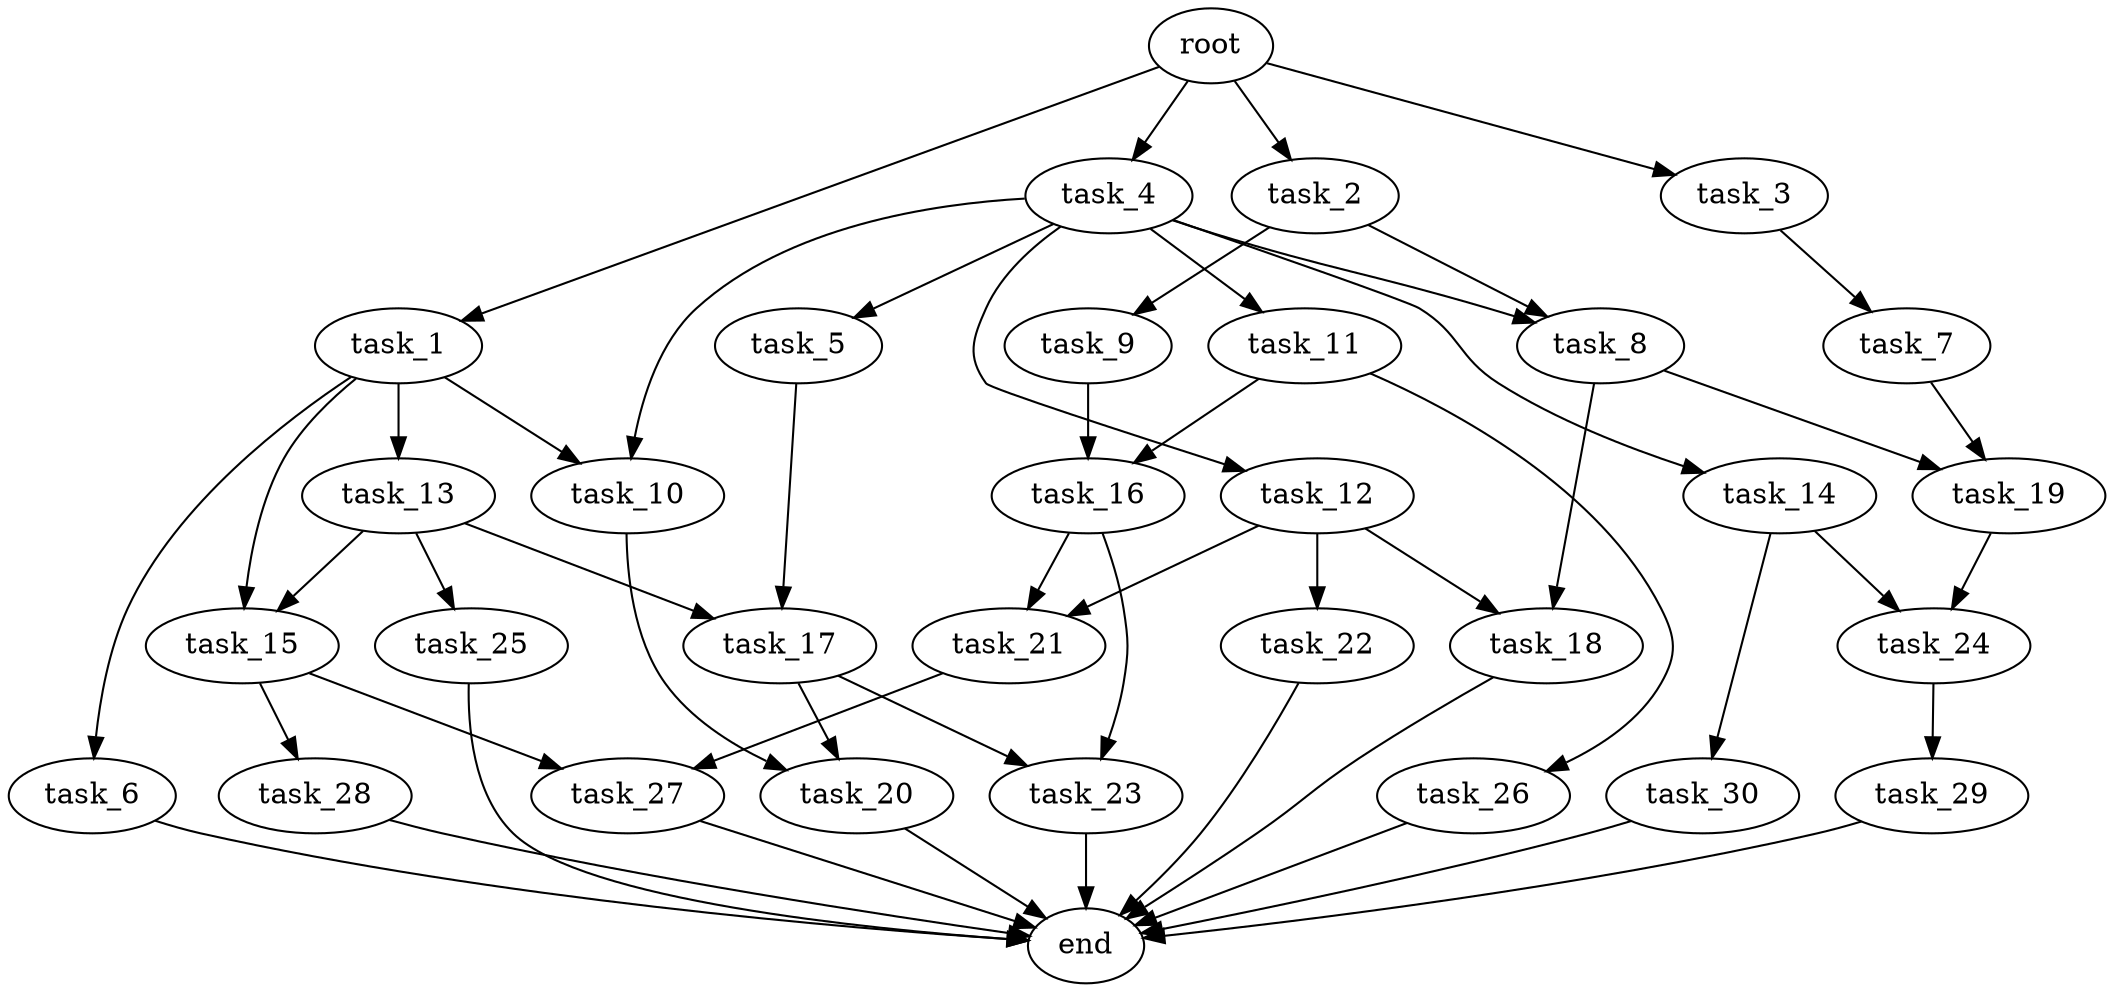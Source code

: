 digraph G {
  root [size="0.000000e+00"];
  task_1 [size="9.241457e+09"];
  task_2 [size="8.968569e+08"];
  task_3 [size="6.717804e+09"];
  task_4 [size="4.235982e+09"];
  task_5 [size="3.483730e+09"];
  task_6 [size="3.208063e+09"];
  task_7 [size="5.939178e+09"];
  task_8 [size="2.430441e+08"];
  task_9 [size="3.048884e+09"];
  task_10 [size="9.876532e+09"];
  task_11 [size="6.162594e+09"];
  task_12 [size="9.901602e+09"];
  task_13 [size="4.422659e+09"];
  task_14 [size="1.459039e+09"];
  task_15 [size="4.497306e+08"];
  task_16 [size="8.181901e+09"];
  task_17 [size="1.997652e+09"];
  task_18 [size="3.738834e+09"];
  task_19 [size="7.577580e+09"];
  task_20 [size="8.527789e+09"];
  task_21 [size="1.124605e+09"];
  task_22 [size="5.463256e+08"];
  task_23 [size="9.489460e+09"];
  task_24 [size="9.267370e+09"];
  task_25 [size="8.687655e+09"];
  task_26 [size="8.201519e+09"];
  task_27 [size="1.383192e+08"];
  task_28 [size="6.938258e+09"];
  task_29 [size="1.113669e+09"];
  task_30 [size="4.501166e+09"];
  end [size="0.000000e+00"];

  root -> task_1 [size="1.000000e-12"];
  root -> task_2 [size="1.000000e-12"];
  root -> task_3 [size="1.000000e-12"];
  root -> task_4 [size="1.000000e-12"];
  task_1 -> task_6 [size="3.208063e+08"];
  task_1 -> task_10 [size="4.938266e+08"];
  task_1 -> task_13 [size="4.422659e+08"];
  task_1 -> task_15 [size="2.248653e+07"];
  task_2 -> task_8 [size="1.215220e+07"];
  task_2 -> task_9 [size="3.048884e+08"];
  task_3 -> task_7 [size="5.939178e+08"];
  task_4 -> task_5 [size="3.483730e+08"];
  task_4 -> task_8 [size="1.215220e+07"];
  task_4 -> task_10 [size="4.938266e+08"];
  task_4 -> task_11 [size="6.162594e+08"];
  task_4 -> task_12 [size="9.901602e+08"];
  task_4 -> task_14 [size="1.459039e+08"];
  task_5 -> task_17 [size="9.988262e+07"];
  task_6 -> end [size="1.000000e-12"];
  task_7 -> task_19 [size="3.788790e+08"];
  task_8 -> task_18 [size="1.869417e+08"];
  task_8 -> task_19 [size="3.788790e+08"];
  task_9 -> task_16 [size="4.090951e+08"];
  task_10 -> task_20 [size="4.263894e+08"];
  task_11 -> task_16 [size="4.090951e+08"];
  task_11 -> task_26 [size="8.201519e+08"];
  task_12 -> task_18 [size="1.869417e+08"];
  task_12 -> task_21 [size="5.623025e+07"];
  task_12 -> task_22 [size="5.463256e+07"];
  task_13 -> task_15 [size="2.248653e+07"];
  task_13 -> task_17 [size="9.988262e+07"];
  task_13 -> task_25 [size="8.687655e+08"];
  task_14 -> task_24 [size="4.633685e+08"];
  task_14 -> task_30 [size="4.501166e+08"];
  task_15 -> task_27 [size="6.915960e+06"];
  task_15 -> task_28 [size="6.938258e+08"];
  task_16 -> task_21 [size="5.623025e+07"];
  task_16 -> task_23 [size="4.744730e+08"];
  task_17 -> task_20 [size="4.263894e+08"];
  task_17 -> task_23 [size="4.744730e+08"];
  task_18 -> end [size="1.000000e-12"];
  task_19 -> task_24 [size="4.633685e+08"];
  task_20 -> end [size="1.000000e-12"];
  task_21 -> task_27 [size="6.915960e+06"];
  task_22 -> end [size="1.000000e-12"];
  task_23 -> end [size="1.000000e-12"];
  task_24 -> task_29 [size="1.113669e+08"];
  task_25 -> end [size="1.000000e-12"];
  task_26 -> end [size="1.000000e-12"];
  task_27 -> end [size="1.000000e-12"];
  task_28 -> end [size="1.000000e-12"];
  task_29 -> end [size="1.000000e-12"];
  task_30 -> end [size="1.000000e-12"];
}
